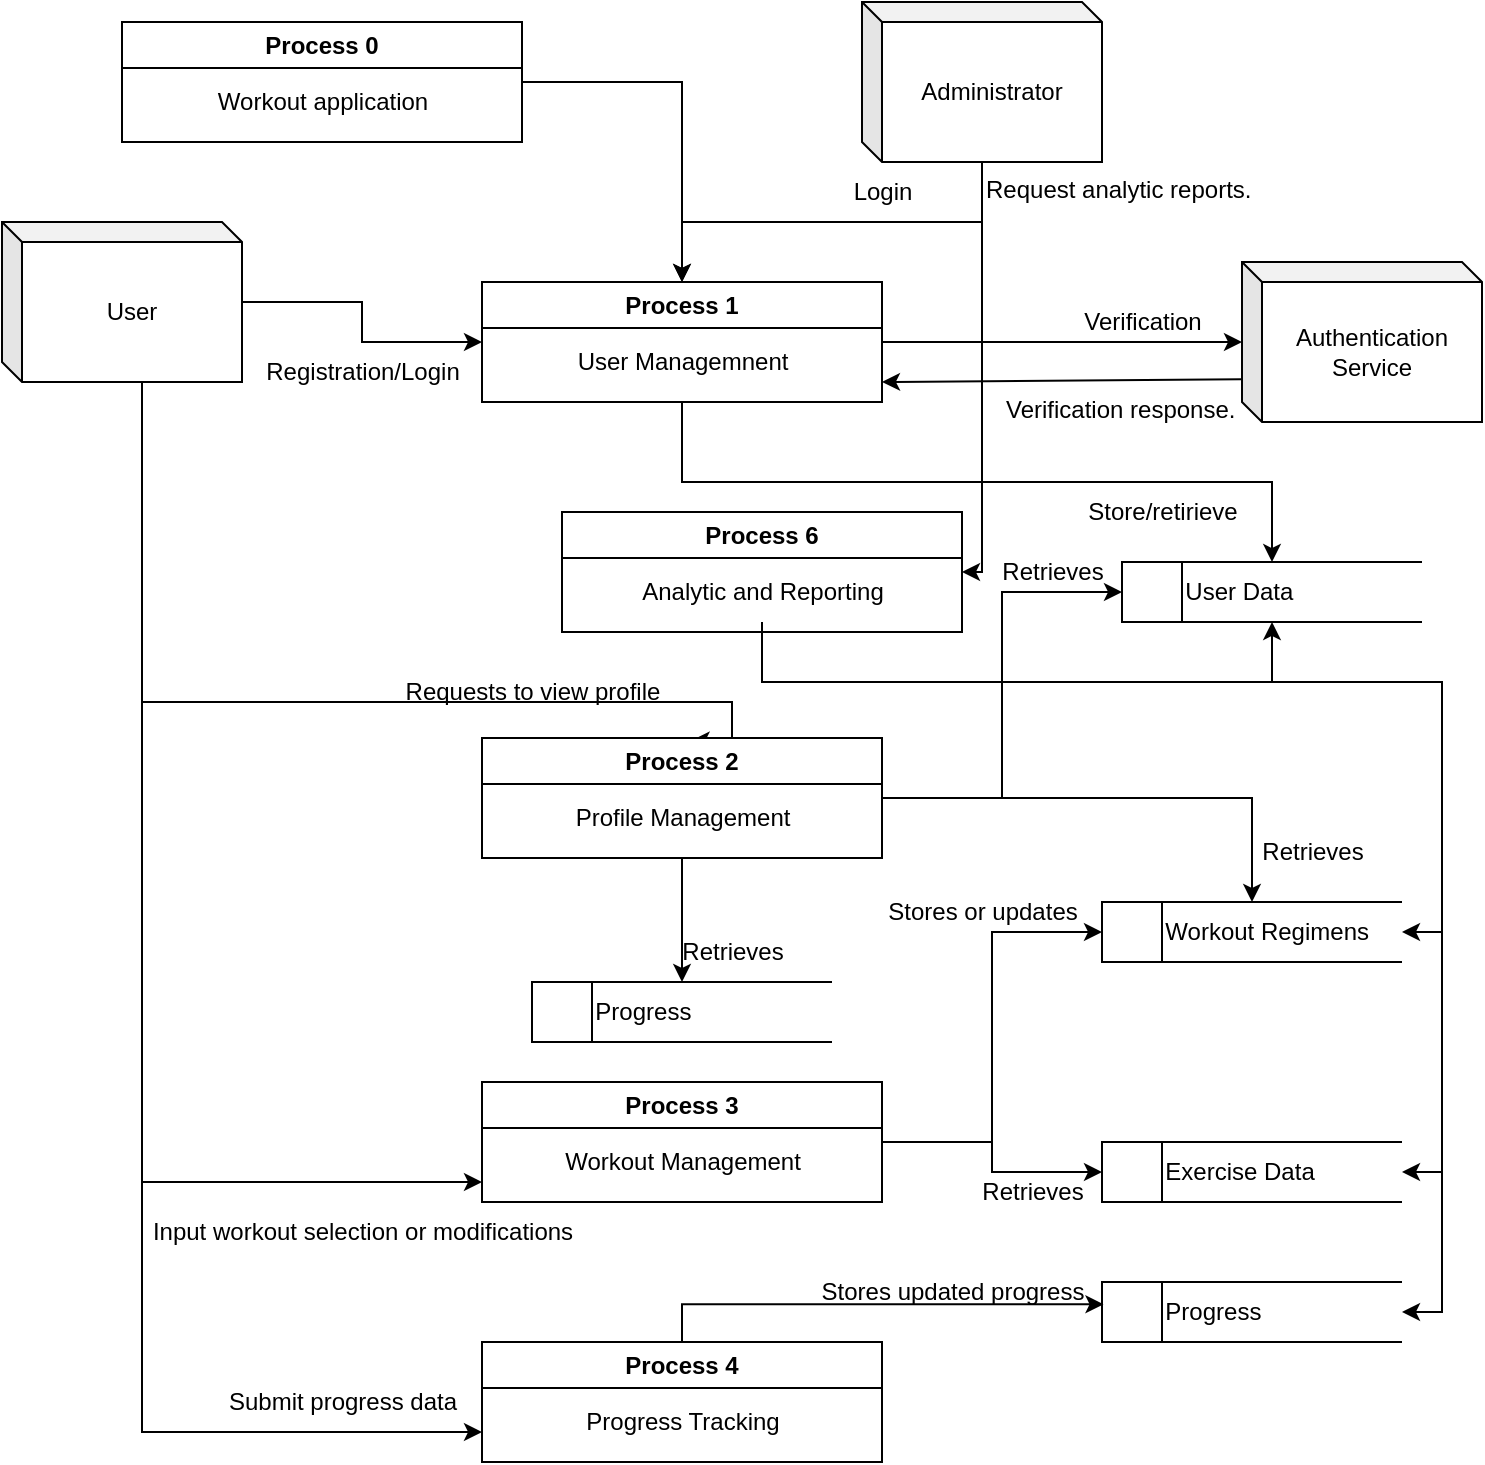 <mxfile version="24.8.4">
  <diagram name="Page-1" id="G16pAqIpUcdvyVwdcto2">
    <mxGraphModel dx="1430" dy="1863" grid="1" gridSize="10" guides="1" tooltips="1" connect="1" arrows="1" fold="1" page="1" pageScale="1" pageWidth="850" pageHeight="1100" math="0" shadow="0">
      <root>
        <mxCell id="0" />
        <mxCell id="1" parent="0" />
        <mxCell id="LjSdwlVzXug-yrDvz5Cs-1" value="&lt;span style=&quot;white-space: pre;&quot;&gt;&#x9;&lt;/span&gt;User Data" style="html=1;dashed=0;whiteSpace=wrap;shape=mxgraph.dfd.dataStoreID;align=left;spacingLeft=3;points=[[0,0],[0.5,0],[1,0],[0,0.5],[1,0.5],[0,1],[0.5,1],[1,1]];" vertex="1" parent="1">
          <mxGeometry x="660" y="170" width="150" height="30" as="geometry" />
        </mxCell>
        <mxCell id="LjSdwlVzXug-yrDvz5Cs-13" style="edgeStyle=orthogonalEdgeStyle;rounded=0;orthogonalLoop=1;jettySize=auto;html=1;entryX=0;entryY=0.5;entryDx=0;entryDy=0;" edge="1" parent="1" source="LjSdwlVzXug-yrDvz5Cs-3" target="LjSdwlVzXug-yrDvz5Cs-21">
          <mxGeometry relative="1" as="geometry">
            <mxPoint x="280" y="170" as="targetPoint" />
          </mxGeometry>
        </mxCell>
        <mxCell id="LjSdwlVzXug-yrDvz5Cs-44" style="edgeStyle=orthogonalEdgeStyle;rounded=0;orthogonalLoop=1;jettySize=auto;html=1;entryX=0.524;entryY=0.02;entryDx=0;entryDy=0;entryPerimeter=0;" edge="1" parent="1" source="LjSdwlVzXug-yrDvz5Cs-3" target="LjSdwlVzXug-yrDvz5Cs-40">
          <mxGeometry relative="1" as="geometry">
            <mxPoint x="70" y="250" as="targetPoint" />
            <Array as="points">
              <mxPoint x="170" y="240" />
              <mxPoint x="465" y="240" />
              <mxPoint x="465" y="259" />
            </Array>
          </mxGeometry>
        </mxCell>
        <mxCell id="LjSdwlVzXug-yrDvz5Cs-59" style="edgeStyle=orthogonalEdgeStyle;rounded=0;orthogonalLoop=1;jettySize=auto;html=1;" edge="1" parent="1" source="LjSdwlVzXug-yrDvz5Cs-3">
          <mxGeometry relative="1" as="geometry">
            <mxPoint x="340" y="480" as="targetPoint" />
            <Array as="points">
              <mxPoint x="170" y="480" />
            </Array>
          </mxGeometry>
        </mxCell>
        <mxCell id="LjSdwlVzXug-yrDvz5Cs-69" style="edgeStyle=orthogonalEdgeStyle;rounded=0;orthogonalLoop=1;jettySize=auto;html=1;entryX=0;entryY=0.75;entryDx=0;entryDy=0;" edge="1" parent="1" source="LjSdwlVzXug-yrDvz5Cs-3" target="LjSdwlVzXug-yrDvz5Cs-67">
          <mxGeometry relative="1" as="geometry">
            <Array as="points">
              <mxPoint x="170" y="605" />
            </Array>
          </mxGeometry>
        </mxCell>
        <mxCell id="LjSdwlVzXug-yrDvz5Cs-3" value="User" style="shape=cube;whiteSpace=wrap;html=1;boundedLbl=1;backgroundOutline=1;darkOpacity=0.05;darkOpacity2=0.1;size=10;" vertex="1" parent="1">
          <mxGeometry x="100" width="120" height="80" as="geometry" />
        </mxCell>
        <mxCell id="LjSdwlVzXug-yrDvz5Cs-14" value="Registration/Login" style="text;html=1;align=center;verticalAlign=middle;resizable=0;points=[];autosize=1;strokeColor=none;fillColor=none;" vertex="1" parent="1">
          <mxGeometry x="220" y="60" width="120" height="30" as="geometry" />
        </mxCell>
        <mxCell id="LjSdwlVzXug-yrDvz5Cs-81" style="edgeStyle=orthogonalEdgeStyle;rounded=0;orthogonalLoop=1;jettySize=auto;html=1;entryX=0.5;entryY=0;entryDx=0;entryDy=0;" edge="1" parent="1" source="LjSdwlVzXug-yrDvz5Cs-17" target="LjSdwlVzXug-yrDvz5Cs-21">
          <mxGeometry relative="1" as="geometry" />
        </mxCell>
        <mxCell id="LjSdwlVzXug-yrDvz5Cs-87" style="edgeStyle=orthogonalEdgeStyle;rounded=0;orthogonalLoop=1;jettySize=auto;html=1;entryX=1;entryY=0.5;entryDx=0;entryDy=0;" edge="1" parent="1" source="LjSdwlVzXug-yrDvz5Cs-17" target="LjSdwlVzXug-yrDvz5Cs-84">
          <mxGeometry relative="1" as="geometry">
            <Array as="points">
              <mxPoint x="590" y="175" />
            </Array>
          </mxGeometry>
        </mxCell>
        <mxCell id="LjSdwlVzXug-yrDvz5Cs-17" value="Administrator" style="shape=cube;whiteSpace=wrap;html=1;boundedLbl=1;backgroundOutline=1;darkOpacity=0.05;darkOpacity2=0.1;size=10;" vertex="1" parent="1">
          <mxGeometry x="530" y="-110" width="120" height="80" as="geometry" />
        </mxCell>
        <mxCell id="LjSdwlVzXug-yrDvz5Cs-18" value="Authentication Service" style="shape=cube;whiteSpace=wrap;html=1;boundedLbl=1;backgroundOutline=1;darkOpacity=0.05;darkOpacity2=0.1;size=10;" vertex="1" parent="1">
          <mxGeometry x="720" y="20" width="120" height="80" as="geometry" />
        </mxCell>
        <mxCell id="LjSdwlVzXug-yrDvz5Cs-93" style="edgeStyle=orthogonalEdgeStyle;rounded=0;orthogonalLoop=1;jettySize=auto;html=1;entryX=0.5;entryY=0;entryDx=0;entryDy=0;" edge="1" parent="1" source="LjSdwlVzXug-yrDvz5Cs-19" target="LjSdwlVzXug-yrDvz5Cs-21">
          <mxGeometry relative="1" as="geometry">
            <Array as="points">
              <mxPoint x="440" y="-70" />
            </Array>
          </mxGeometry>
        </mxCell>
        <mxCell id="LjSdwlVzXug-yrDvz5Cs-19" value="Process 0" style="swimlane;whiteSpace=wrap;html=1;" vertex="1" parent="1">
          <mxGeometry x="160" y="-100" width="200" height="60" as="geometry" />
        </mxCell>
        <mxCell id="LjSdwlVzXug-yrDvz5Cs-20" value="Workout application" style="text;html=1;align=center;verticalAlign=middle;resizable=0;points=[];autosize=1;strokeColor=none;fillColor=none;" vertex="1" parent="LjSdwlVzXug-yrDvz5Cs-19">
          <mxGeometry x="35" y="25" width="130" height="30" as="geometry" />
        </mxCell>
        <mxCell id="LjSdwlVzXug-yrDvz5Cs-23" style="edgeStyle=orthogonalEdgeStyle;rounded=0;orthogonalLoop=1;jettySize=auto;html=1;exitX=1;exitY=0.5;exitDx=0;exitDy=0;" edge="1" parent="1" source="LjSdwlVzXug-yrDvz5Cs-21" target="LjSdwlVzXug-yrDvz5Cs-18">
          <mxGeometry relative="1" as="geometry" />
        </mxCell>
        <mxCell id="LjSdwlVzXug-yrDvz5Cs-21" value="Process 1" style="swimlane;whiteSpace=wrap;html=1;" vertex="1" parent="1">
          <mxGeometry x="340" y="30" width="200" height="60" as="geometry" />
        </mxCell>
        <mxCell id="LjSdwlVzXug-yrDvz5Cs-22" value="User Managemnent" style="text;html=1;align=center;verticalAlign=middle;resizable=0;points=[];autosize=1;strokeColor=none;fillColor=none;" vertex="1" parent="LjSdwlVzXug-yrDvz5Cs-21">
          <mxGeometry x="35" y="25" width="130" height="30" as="geometry" />
        </mxCell>
        <mxCell id="LjSdwlVzXug-yrDvz5Cs-24" value="Verification" style="text;html=1;align=center;verticalAlign=middle;resizable=0;points=[];autosize=1;strokeColor=none;fillColor=none;" vertex="1" parent="1">
          <mxGeometry x="630" y="35" width="80" height="30" as="geometry" />
        </mxCell>
        <mxCell id="LjSdwlVzXug-yrDvz5Cs-27" value="" style="endArrow=classic;html=1;rounded=0;exitX=-0.003;exitY=0.733;exitDx=0;exitDy=0;exitPerimeter=0;" edge="1" parent="1" source="LjSdwlVzXug-yrDvz5Cs-18">
          <mxGeometry width="50" height="50" relative="1" as="geometry">
            <mxPoint x="630" y="280" as="sourcePoint" />
            <mxPoint x="540" y="80" as="targetPoint" />
          </mxGeometry>
        </mxCell>
        <mxCell id="LjSdwlVzXug-yrDvz5Cs-28" value="Verification response." style="text;whiteSpace=wrap;html=1;" vertex="1" parent="1">
          <mxGeometry x="600" y="80" width="120" height="30" as="geometry" />
        </mxCell>
        <mxCell id="LjSdwlVzXug-yrDvz5Cs-49" style="edgeStyle=orthogonalEdgeStyle;rounded=0;orthogonalLoop=1;jettySize=auto;html=1;entryX=0;entryY=0.5;entryDx=0;entryDy=0;" edge="1" parent="1" source="LjSdwlVzXug-yrDvz5Cs-40" target="LjSdwlVzXug-yrDvz5Cs-1">
          <mxGeometry relative="1" as="geometry">
            <mxPoint x="630" y="290" as="targetPoint" />
          </mxGeometry>
        </mxCell>
        <mxCell id="LjSdwlVzXug-yrDvz5Cs-55" style="edgeStyle=orthogonalEdgeStyle;rounded=0;orthogonalLoop=1;jettySize=auto;html=1;entryX=0.5;entryY=0;entryDx=0;entryDy=0;" edge="1" parent="1" source="LjSdwlVzXug-yrDvz5Cs-40" target="LjSdwlVzXug-yrDvz5Cs-54">
          <mxGeometry relative="1" as="geometry" />
        </mxCell>
        <mxCell id="LjSdwlVzXug-yrDvz5Cs-40" value="Process 2" style="swimlane;whiteSpace=wrap;html=1;" vertex="1" parent="1">
          <mxGeometry x="340" y="258" width="200" height="60" as="geometry" />
        </mxCell>
        <mxCell id="LjSdwlVzXug-yrDvz5Cs-41" value="Profile Management" style="text;html=1;align=center;verticalAlign=middle;resizable=0;points=[];autosize=1;strokeColor=none;fillColor=none;" vertex="1" parent="LjSdwlVzXug-yrDvz5Cs-40">
          <mxGeometry x="35" y="25" width="130" height="30" as="geometry" />
        </mxCell>
        <mxCell id="LjSdwlVzXug-yrDvz5Cs-45" value="Requests to view profile" style="text;html=1;align=center;verticalAlign=middle;resizable=0;points=[];autosize=1;strokeColor=none;fillColor=none;" vertex="1" parent="1">
          <mxGeometry x="290" y="220" width="150" height="30" as="geometry" />
        </mxCell>
        <mxCell id="LjSdwlVzXug-yrDvz5Cs-47" style="edgeStyle=orthogonalEdgeStyle;rounded=0;orthogonalLoop=1;jettySize=auto;html=1;entryX=0.5;entryY=0;entryDx=0;entryDy=0;exitX=0.5;exitY=1;exitDx=0;exitDy=0;" edge="1" parent="1" source="LjSdwlVzXug-yrDvz5Cs-21" target="LjSdwlVzXug-yrDvz5Cs-1">
          <mxGeometry relative="1" as="geometry">
            <mxPoint x="460" y="230" as="targetPoint" />
          </mxGeometry>
        </mxCell>
        <mxCell id="LjSdwlVzXug-yrDvz5Cs-52" style="edgeStyle=orthogonalEdgeStyle;rounded=0;orthogonalLoop=1;jettySize=auto;html=1;entryX=0.5;entryY=0;entryDx=0;entryDy=0;exitX=1;exitY=0.5;exitDx=0;exitDy=0;" edge="1" parent="1" source="LjSdwlVzXug-yrDvz5Cs-40" target="LjSdwlVzXug-yrDvz5Cs-51">
          <mxGeometry relative="1" as="geometry">
            <mxPoint x="595" y="400" as="targetPoint" />
          </mxGeometry>
        </mxCell>
        <mxCell id="LjSdwlVzXug-yrDvz5Cs-50" value="Retrieves" style="text;html=1;align=center;verticalAlign=middle;resizable=0;points=[];autosize=1;strokeColor=none;fillColor=none;" vertex="1" parent="1">
          <mxGeometry x="720" y="300" width="70" height="30" as="geometry" />
        </mxCell>
        <mxCell id="LjSdwlVzXug-yrDvz5Cs-51" value="&lt;span style=&quot;white-space: pre;&quot;&gt;&#x9;&lt;/span&gt;Workout Regimens" style="html=1;dashed=0;whiteSpace=wrap;shape=mxgraph.dfd.dataStoreID;align=left;spacingLeft=3;points=[[0,0],[0.5,0],[1,0],[0,0.5],[1,0.5],[0,1],[0.5,1],[1,1]];" vertex="1" parent="1">
          <mxGeometry x="650" y="340" width="150" height="30" as="geometry" />
        </mxCell>
        <mxCell id="LjSdwlVzXug-yrDvz5Cs-53" value="Retrieves" style="text;html=1;align=center;verticalAlign=middle;resizable=0;points=[];autosize=1;strokeColor=none;fillColor=none;" vertex="1" parent="1">
          <mxGeometry x="590" y="160" width="70" height="30" as="geometry" />
        </mxCell>
        <mxCell id="LjSdwlVzXug-yrDvz5Cs-54" value="&lt;span style=&quot;white-space: pre;&quot;&gt;&#x9;&lt;/span&gt;Progress" style="html=1;dashed=0;whiteSpace=wrap;shape=mxgraph.dfd.dataStoreID;align=left;spacingLeft=3;points=[[0,0],[0.5,0],[1,0],[0,0.5],[1,0.5],[0,1],[0.5,1],[1,1]];" vertex="1" parent="1">
          <mxGeometry x="365" y="380" width="150" height="30" as="geometry" />
        </mxCell>
        <mxCell id="LjSdwlVzXug-yrDvz5Cs-62" style="edgeStyle=orthogonalEdgeStyle;rounded=0;orthogonalLoop=1;jettySize=auto;html=1;entryX=0;entryY=0.5;entryDx=0;entryDy=0;" edge="1" parent="1" source="LjSdwlVzXug-yrDvz5Cs-56" target="LjSdwlVzXug-yrDvz5Cs-51">
          <mxGeometry relative="1" as="geometry" />
        </mxCell>
        <mxCell id="LjSdwlVzXug-yrDvz5Cs-65" style="edgeStyle=orthogonalEdgeStyle;rounded=0;orthogonalLoop=1;jettySize=auto;html=1;entryX=0;entryY=0.5;entryDx=0;entryDy=0;" edge="1" parent="1" source="LjSdwlVzXug-yrDvz5Cs-56" target="LjSdwlVzXug-yrDvz5Cs-64">
          <mxGeometry relative="1" as="geometry" />
        </mxCell>
        <mxCell id="LjSdwlVzXug-yrDvz5Cs-56" value="Process 3" style="swimlane;whiteSpace=wrap;html=1;" vertex="1" parent="1">
          <mxGeometry x="340" y="430" width="200" height="60" as="geometry" />
        </mxCell>
        <mxCell id="LjSdwlVzXug-yrDvz5Cs-57" value="Workout Management" style="text;html=1;align=center;verticalAlign=middle;resizable=0;points=[];autosize=1;strokeColor=none;fillColor=none;" vertex="1" parent="LjSdwlVzXug-yrDvz5Cs-56">
          <mxGeometry x="30" y="25" width="140" height="30" as="geometry" />
        </mxCell>
        <mxCell id="LjSdwlVzXug-yrDvz5Cs-58" value="Retrieves" style="text;html=1;align=center;verticalAlign=middle;resizable=0;points=[];autosize=1;strokeColor=none;fillColor=none;" vertex="1" parent="1">
          <mxGeometry x="430" y="350" width="70" height="30" as="geometry" />
        </mxCell>
        <mxCell id="LjSdwlVzXug-yrDvz5Cs-60" value="Input workout selection or modifications" style="text;html=1;align=center;verticalAlign=middle;resizable=0;points=[];autosize=1;strokeColor=none;fillColor=none;" vertex="1" parent="1">
          <mxGeometry x="165" y="490" width="230" height="30" as="geometry" />
        </mxCell>
        <mxCell id="LjSdwlVzXug-yrDvz5Cs-63" value=" Stores or updates" style="text;html=1;align=center;verticalAlign=middle;resizable=0;points=[];autosize=1;strokeColor=none;fillColor=none;" vertex="1" parent="1">
          <mxGeometry x="530" y="330" width="120" height="30" as="geometry" />
        </mxCell>
        <mxCell id="LjSdwlVzXug-yrDvz5Cs-64" value="&lt;span style=&quot;white-space: pre;&quot;&gt;&#x9;&lt;/span&gt;Exercise Data" style="html=1;dashed=0;whiteSpace=wrap;shape=mxgraph.dfd.dataStoreID;align=left;spacingLeft=3;points=[[0,0],[0.5,0],[1,0],[0,0.5],[1,0.5],[0,1],[0.5,1],[1,1]];" vertex="1" parent="1">
          <mxGeometry x="650" y="460" width="150" height="30" as="geometry" />
        </mxCell>
        <mxCell id="LjSdwlVzXug-yrDvz5Cs-66" value="Retrieves" style="text;html=1;align=center;verticalAlign=middle;resizable=0;points=[];autosize=1;strokeColor=none;fillColor=none;" vertex="1" parent="1">
          <mxGeometry x="580" y="470" width="70" height="30" as="geometry" />
        </mxCell>
        <mxCell id="LjSdwlVzXug-yrDvz5Cs-67" value="Process 4" style="swimlane;whiteSpace=wrap;html=1;" vertex="1" parent="1">
          <mxGeometry x="340" y="560" width="200" height="60" as="geometry" />
        </mxCell>
        <mxCell id="LjSdwlVzXug-yrDvz5Cs-68" value="Progress Tracking" style="text;html=1;align=center;verticalAlign=middle;resizable=0;points=[];autosize=1;strokeColor=none;fillColor=none;" vertex="1" parent="LjSdwlVzXug-yrDvz5Cs-67">
          <mxGeometry x="40" y="25" width="120" height="30" as="geometry" />
        </mxCell>
        <mxCell id="LjSdwlVzXug-yrDvz5Cs-70" value="Submit progress data" style="text;html=1;align=center;verticalAlign=middle;resizable=0;points=[];autosize=1;strokeColor=none;fillColor=none;" vertex="1" parent="1">
          <mxGeometry x="200" y="575" width="140" height="30" as="geometry" />
        </mxCell>
        <mxCell id="LjSdwlVzXug-yrDvz5Cs-71" value="&lt;span style=&quot;white-space: pre;&quot;&gt;&#x9;&lt;/span&gt;Progress" style="html=1;dashed=0;whiteSpace=wrap;shape=mxgraph.dfd.dataStoreID;align=left;spacingLeft=3;points=[[0,0],[0.5,0],[1,0],[0,0.5],[1,0.5],[0,1],[0.5,1],[1,1]];" vertex="1" parent="1">
          <mxGeometry x="650" y="530" width="150" height="30" as="geometry" />
        </mxCell>
        <mxCell id="LjSdwlVzXug-yrDvz5Cs-73" style="edgeStyle=orthogonalEdgeStyle;rounded=0;orthogonalLoop=1;jettySize=auto;html=1;entryX=0.005;entryY=0.371;entryDx=0;entryDy=0;entryPerimeter=0;" edge="1" parent="1" source="LjSdwlVzXug-yrDvz5Cs-67" target="LjSdwlVzXug-yrDvz5Cs-71">
          <mxGeometry relative="1" as="geometry">
            <Array as="points">
              <mxPoint x="440" y="541" />
            </Array>
          </mxGeometry>
        </mxCell>
        <mxCell id="LjSdwlVzXug-yrDvz5Cs-74" value="Stores updated progress" style="text;html=1;align=center;verticalAlign=middle;resizable=0;points=[];autosize=1;strokeColor=none;fillColor=none;" vertex="1" parent="1">
          <mxGeometry x="500" y="520" width="150" height="30" as="geometry" />
        </mxCell>
        <mxCell id="LjSdwlVzXug-yrDvz5Cs-82" value="Login" style="text;html=1;align=center;verticalAlign=middle;resizable=0;points=[];autosize=1;strokeColor=none;fillColor=none;" vertex="1" parent="1">
          <mxGeometry x="515" y="-30" width="50" height="30" as="geometry" />
        </mxCell>
        <mxCell id="LjSdwlVzXug-yrDvz5Cs-83" value="Store/retirieve" style="text;html=1;align=center;verticalAlign=middle;resizable=0;points=[];autosize=1;strokeColor=none;fillColor=none;" vertex="1" parent="1">
          <mxGeometry x="630" y="130" width="100" height="30" as="geometry" />
        </mxCell>
        <mxCell id="LjSdwlVzXug-yrDvz5Cs-86" style="edgeStyle=orthogonalEdgeStyle;rounded=0;orthogonalLoop=1;jettySize=auto;html=1;entryX=0.5;entryY=1;entryDx=0;entryDy=0;" edge="1" parent="1" source="LjSdwlVzXug-yrDvz5Cs-84" target="LjSdwlVzXug-yrDvz5Cs-1">
          <mxGeometry relative="1" as="geometry">
            <Array as="points">
              <mxPoint x="480" y="230" />
              <mxPoint x="735" y="230" />
            </Array>
          </mxGeometry>
        </mxCell>
        <mxCell id="LjSdwlVzXug-yrDvz5Cs-90" style="edgeStyle=orthogonalEdgeStyle;rounded=0;orthogonalLoop=1;jettySize=auto;html=1;" edge="1" parent="1" source="LjSdwlVzXug-yrDvz5Cs-84" target="LjSdwlVzXug-yrDvz5Cs-64">
          <mxGeometry relative="1" as="geometry">
            <mxPoint x="820" y="480" as="targetPoint" />
            <Array as="points">
              <mxPoint x="480" y="230" />
              <mxPoint x="820" y="230" />
              <mxPoint x="820" y="475" />
            </Array>
          </mxGeometry>
        </mxCell>
        <mxCell id="LjSdwlVzXug-yrDvz5Cs-84" value="Process 6" style="swimlane;whiteSpace=wrap;html=1;" vertex="1" parent="1">
          <mxGeometry x="380" y="145" width="200" height="60" as="geometry" />
        </mxCell>
        <mxCell id="LjSdwlVzXug-yrDvz5Cs-85" value="Analytic and Reporting" style="text;html=1;align=center;verticalAlign=middle;resizable=0;points=[];autosize=1;strokeColor=none;fillColor=none;" vertex="1" parent="LjSdwlVzXug-yrDvz5Cs-84">
          <mxGeometry x="30" y="25" width="140" height="30" as="geometry" />
        </mxCell>
        <mxCell id="LjSdwlVzXug-yrDvz5Cs-88" value="Request analytic reports." style="text;whiteSpace=wrap;html=1;" vertex="1" parent="1">
          <mxGeometry x="590" y="-30" width="140" height="20" as="geometry" />
        </mxCell>
        <mxCell id="LjSdwlVzXug-yrDvz5Cs-91" style="edgeStyle=orthogonalEdgeStyle;rounded=0;orthogonalLoop=1;jettySize=auto;html=1;" edge="1" parent="1" source="LjSdwlVzXug-yrDvz5Cs-85" target="LjSdwlVzXug-yrDvz5Cs-51">
          <mxGeometry relative="1" as="geometry">
            <mxPoint x="820" y="360" as="targetPoint" />
            <Array as="points">
              <mxPoint x="480" y="230" />
              <mxPoint x="820" y="230" />
              <mxPoint x="820" y="355" />
            </Array>
          </mxGeometry>
        </mxCell>
        <mxCell id="LjSdwlVzXug-yrDvz5Cs-94" style="edgeStyle=orthogonalEdgeStyle;rounded=0;orthogonalLoop=1;jettySize=auto;html=1;entryX=1;entryY=0.5;entryDx=0;entryDy=0;" edge="1" parent="1" source="LjSdwlVzXug-yrDvz5Cs-85" target="LjSdwlVzXug-yrDvz5Cs-71">
          <mxGeometry relative="1" as="geometry">
            <mxPoint x="820" y="550" as="targetPoint" />
            <Array as="points">
              <mxPoint x="480" y="230" />
              <mxPoint x="820" y="230" />
              <mxPoint x="820" y="545" />
            </Array>
          </mxGeometry>
        </mxCell>
      </root>
    </mxGraphModel>
  </diagram>
</mxfile>

